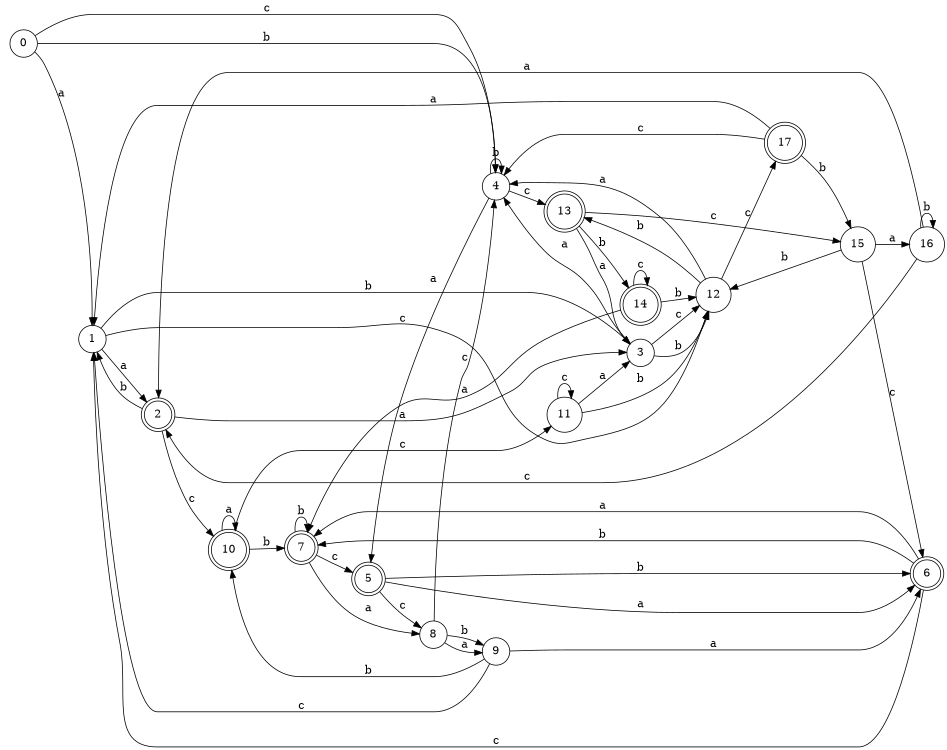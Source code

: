 digraph n15_3 {
__start0 [label="" shape="none"];

rankdir=LR;
size="8,5";

s0 [style="filled", color="black", fillcolor="white" shape="circle", label="0"];
s1 [style="filled", color="black", fillcolor="white" shape="circle", label="1"];
s2 [style="rounded,filled", color="black", fillcolor="white" shape="doublecircle", label="2"];
s3 [style="filled", color="black", fillcolor="white" shape="circle", label="3"];
s4 [style="filled", color="black", fillcolor="white" shape="circle", label="4"];
s5 [style="rounded,filled", color="black", fillcolor="white" shape="doublecircle", label="5"];
s6 [style="rounded,filled", color="black", fillcolor="white" shape="doublecircle", label="6"];
s7 [style="rounded,filled", color="black", fillcolor="white" shape="doublecircle", label="7"];
s8 [style="filled", color="black", fillcolor="white" shape="circle", label="8"];
s9 [style="filled", color="black", fillcolor="white" shape="circle", label="9"];
s10 [style="rounded,filled", color="black", fillcolor="white" shape="doublecircle", label="10"];
s11 [style="filled", color="black", fillcolor="white" shape="circle", label="11"];
s12 [style="filled", color="black", fillcolor="white" shape="circle", label="12"];
s13 [style="rounded,filled", color="black", fillcolor="white" shape="doublecircle", label="13"];
s14 [style="rounded,filled", color="black", fillcolor="white" shape="doublecircle", label="14"];
s15 [style="filled", color="black", fillcolor="white" shape="circle", label="15"];
s16 [style="filled", color="black", fillcolor="white" shape="circle", label="16"];
s17 [style="rounded,filled", color="black", fillcolor="white" shape="doublecircle", label="17"];
s0 -> s1 [label="a"];
s0 -> s4 [label="b"];
s0 -> s4 [label="c"];
s1 -> s2 [label="a"];
s1 -> s3 [label="b"];
s1 -> s12 [label="c"];
s2 -> s3 [label="a"];
s2 -> s1 [label="b"];
s2 -> s10 [label="c"];
s3 -> s4 [label="a"];
s3 -> s12 [label="b"];
s3 -> s12 [label="c"];
s4 -> s5 [label="a"];
s4 -> s4 [label="b"];
s4 -> s13 [label="c"];
s5 -> s6 [label="a"];
s5 -> s6 [label="b"];
s5 -> s8 [label="c"];
s6 -> s7 [label="a"];
s6 -> s7 [label="b"];
s6 -> s1 [label="c"];
s7 -> s8 [label="a"];
s7 -> s7 [label="b"];
s7 -> s5 [label="c"];
s8 -> s9 [label="a"];
s8 -> s9 [label="b"];
s8 -> s4 [label="c"];
s9 -> s6 [label="a"];
s9 -> s10 [label="b"];
s9 -> s1 [label="c"];
s10 -> s10 [label="a"];
s10 -> s7 [label="b"];
s10 -> s11 [label="c"];
s11 -> s3 [label="a"];
s11 -> s12 [label="b"];
s11 -> s11 [label="c"];
s12 -> s4 [label="a"];
s12 -> s13 [label="b"];
s12 -> s17 [label="c"];
s13 -> s3 [label="a"];
s13 -> s14 [label="b"];
s13 -> s15 [label="c"];
s14 -> s7 [label="a"];
s14 -> s12 [label="b"];
s14 -> s14 [label="c"];
s15 -> s16 [label="a"];
s15 -> s12 [label="b"];
s15 -> s6 [label="c"];
s16 -> s2 [label="a"];
s16 -> s16 [label="b"];
s16 -> s2 [label="c"];
s17 -> s1 [label="a"];
s17 -> s15 [label="b"];
s17 -> s4 [label="c"];

}